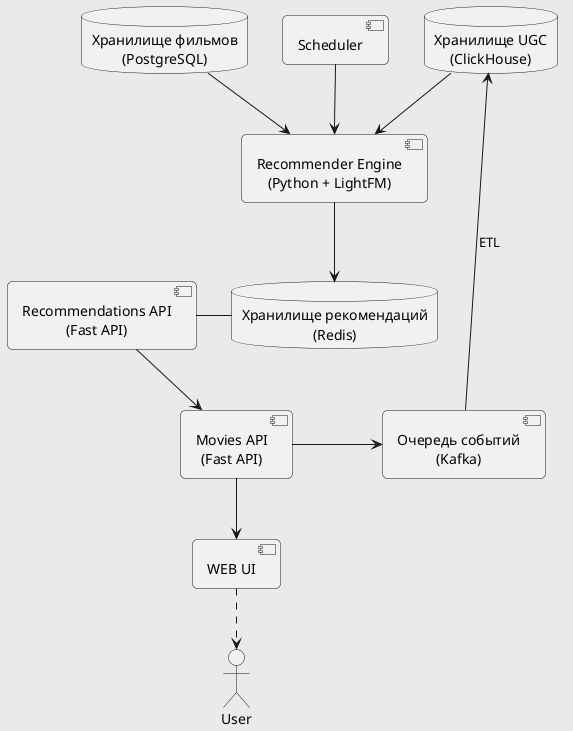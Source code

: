 @startuml
skinparam componentStyle uml2
skinparam defaultTextAlignment center
skinparam backgroundColor #EEEBDC
skinparam monochrome true
skinparam roundcorner 10
actor User
component web [
WEB UI
]
component movie_api [
Movies API
(Fast API)
]

component recommendation_api [
Recommendations API
(Fast API)
]

component kafka [
Очередь событий
(Kafka)
]

database clickhouse_ugc [
Хранилище UGC
(ClickHouse)
]

database recommendations_db [
Хранилище рекомендаций
(Redis)
]

database movies_db [
Хранилище фильмов
(PostgreSQL)
]

component scheduler [
Scheduler
]

component model_training [
Recommender Engine
(Python + LightFM)
]

web .down.> User
movie_api -down-> web
recommendation_api -down-> movie_api
movie_api -> kafka
kafka -up-> clickhouse_ugc: ETL
clickhouse_ugc -down-> model_training
movies_db -down-> model_training
scheduler -down-> model_training
model_training -down-> recommendations_db
recommendations_db - recommendation_api
@enduml
